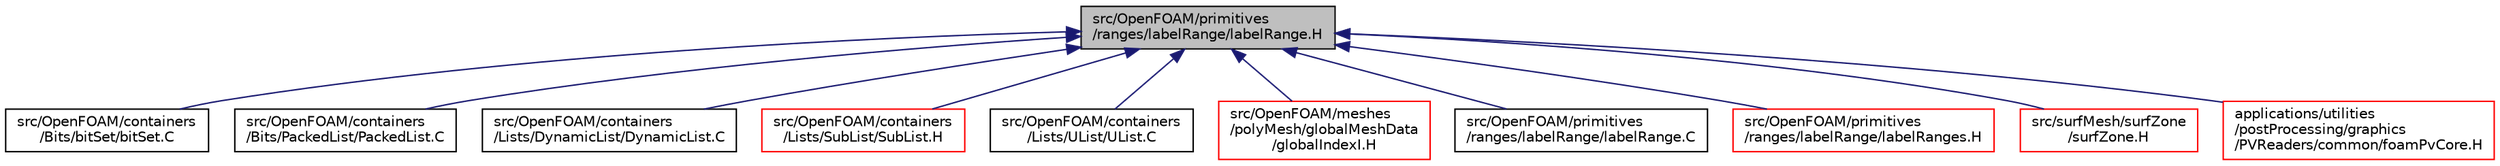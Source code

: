 digraph "src/OpenFOAM/primitives/ranges/labelRange/labelRange.H"
{
  bgcolor="transparent";
  edge [fontname="Helvetica",fontsize="10",labelfontname="Helvetica",labelfontsize="10"];
  node [fontname="Helvetica",fontsize="10",shape=record];
  Node1 [label="src/OpenFOAM/primitives\l/ranges/labelRange/labelRange.H",height=0.2,width=0.4,color="black", fillcolor="grey75", style="filled" fontcolor="black"];
  Node1 -> Node2 [dir="back",color="midnightblue",fontsize="10",style="solid",fontname="Helvetica"];
  Node2 [label="src/OpenFOAM/containers\l/Bits/bitSet/bitSet.C",height=0.2,width=0.4,color="black",URL="$bitSet_8C.html"];
  Node1 -> Node3 [dir="back",color="midnightblue",fontsize="10",style="solid",fontname="Helvetica"];
  Node3 [label="src/OpenFOAM/containers\l/Bits/PackedList/PackedList.C",height=0.2,width=0.4,color="black",URL="$PackedList_8C.html"];
  Node1 -> Node4 [dir="back",color="midnightblue",fontsize="10",style="solid",fontname="Helvetica"];
  Node4 [label="src/OpenFOAM/containers\l/Lists/DynamicList/DynamicList.C",height=0.2,width=0.4,color="black",URL="$DynamicList_8C.html"];
  Node1 -> Node5 [dir="back",color="midnightblue",fontsize="10",style="solid",fontname="Helvetica"];
  Node5 [label="src/OpenFOAM/containers\l/Lists/SubList/SubList.H",height=0.2,width=0.4,color="red",URL="$SubList_8H.html"];
  Node1 -> Node6 [dir="back",color="midnightblue",fontsize="10",style="solid",fontname="Helvetica"];
  Node6 [label="src/OpenFOAM/containers\l/Lists/UList/UList.C",height=0.2,width=0.4,color="black",URL="$UList_8C.html"];
  Node1 -> Node7 [dir="back",color="midnightblue",fontsize="10",style="solid",fontname="Helvetica"];
  Node7 [label="src/OpenFOAM/meshes\l/polyMesh/globalMeshData\l/globalIndexI.H",height=0.2,width=0.4,color="red",URL="$globalIndexI_8H.html"];
  Node1 -> Node8 [dir="back",color="midnightblue",fontsize="10",style="solid",fontname="Helvetica"];
  Node8 [label="src/OpenFOAM/primitives\l/ranges/labelRange/labelRange.C",height=0.2,width=0.4,color="black",URL="$labelRange_8C.html"];
  Node1 -> Node9 [dir="back",color="midnightblue",fontsize="10",style="solid",fontname="Helvetica"];
  Node9 [label="src/OpenFOAM/primitives\l/ranges/labelRange/labelRanges.H",height=0.2,width=0.4,color="red",URL="$labelRanges_8H.html"];
  Node1 -> Node10 [dir="back",color="midnightblue",fontsize="10",style="solid",fontname="Helvetica"];
  Node10 [label="src/surfMesh/surfZone\l/surfZone.H",height=0.2,width=0.4,color="red",URL="$surfZone_8H.html"];
  Node1 -> Node11 [dir="back",color="midnightblue",fontsize="10",style="solid",fontname="Helvetica"];
  Node11 [label="applications/utilities\l/postProcessing/graphics\l/PVReaders/common/foamPvCore.H",height=0.2,width=0.4,color="red",URL="$foamPvCore_8H.html",tooltip="Helpers for OpenFOAM reader interfaces in ParaView. "];
}
